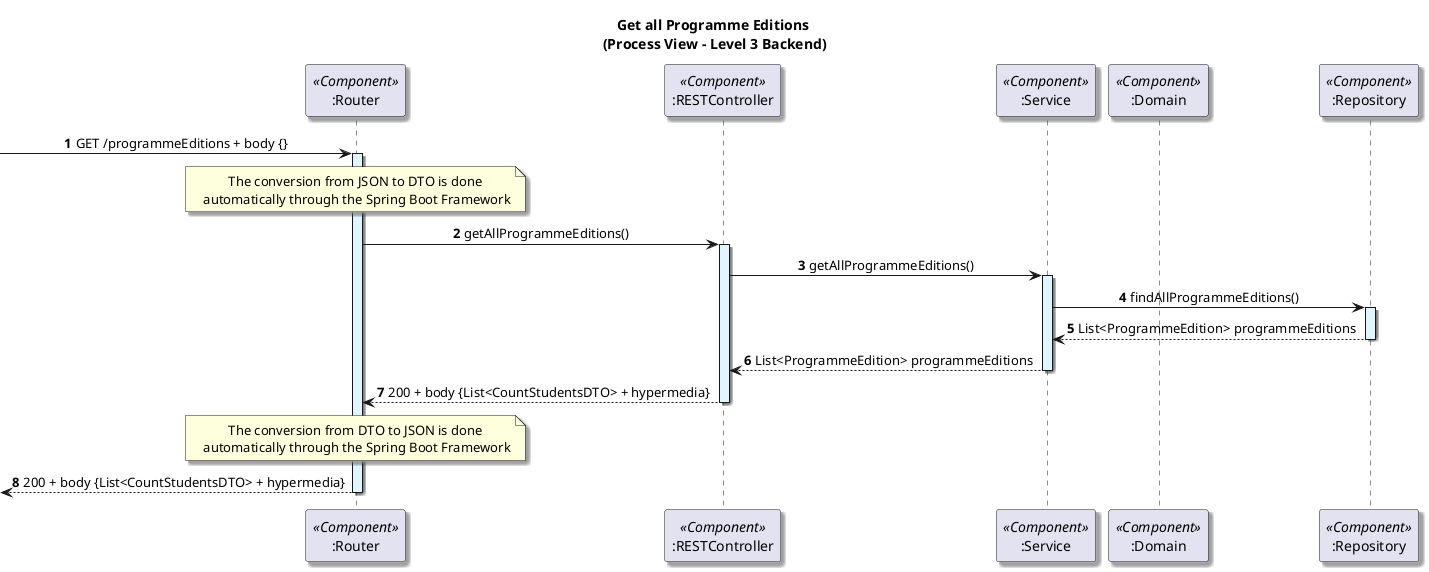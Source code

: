 @startuml

title Get all Programme Editions\n (Process View - Level 3 Backend)

skinparam defaultTextAlignment center
skinparam shadowing true

autonumber

participant ":Router" as router <<Component>>
participant ":RESTController" as controller <<Component>>
participant ":Service" as service <<Component>>
participant ":Domain" as domain <<Component>>
participant ":Repository" as repository <<Component>>

-> router: GET /programmeEditions + body {}
activate router #E1F5FE

note over router: The conversion from JSON to DTO is done\n automatically through the Spring Boot Framework

router -> controller :getAllProgrammeEditions()
activate controller#E1F5FE

controller -> service : getAllProgrammeEditions()
activate service#E1F5FE

service -> repository: findAllProgrammeEditions()
activate repository #E1F5FE

repository --> service:List<ProgrammeEdition> programmeEditions
deactivate repository

service --> controller : List<ProgrammeEdition> programmeEditions
deactivate service

controller --> router: 200 + body {List<CountStudentsDTO> + hypermedia}
deactivate controller#E1F5FE

note over router: The conversion from DTO to JSON is done\n automatically through the Spring Boot Framework


<-- router: 200 + body {List<CountStudentsDTO> + hypermedia}
deactivate router #E1F5FE

@enduml
